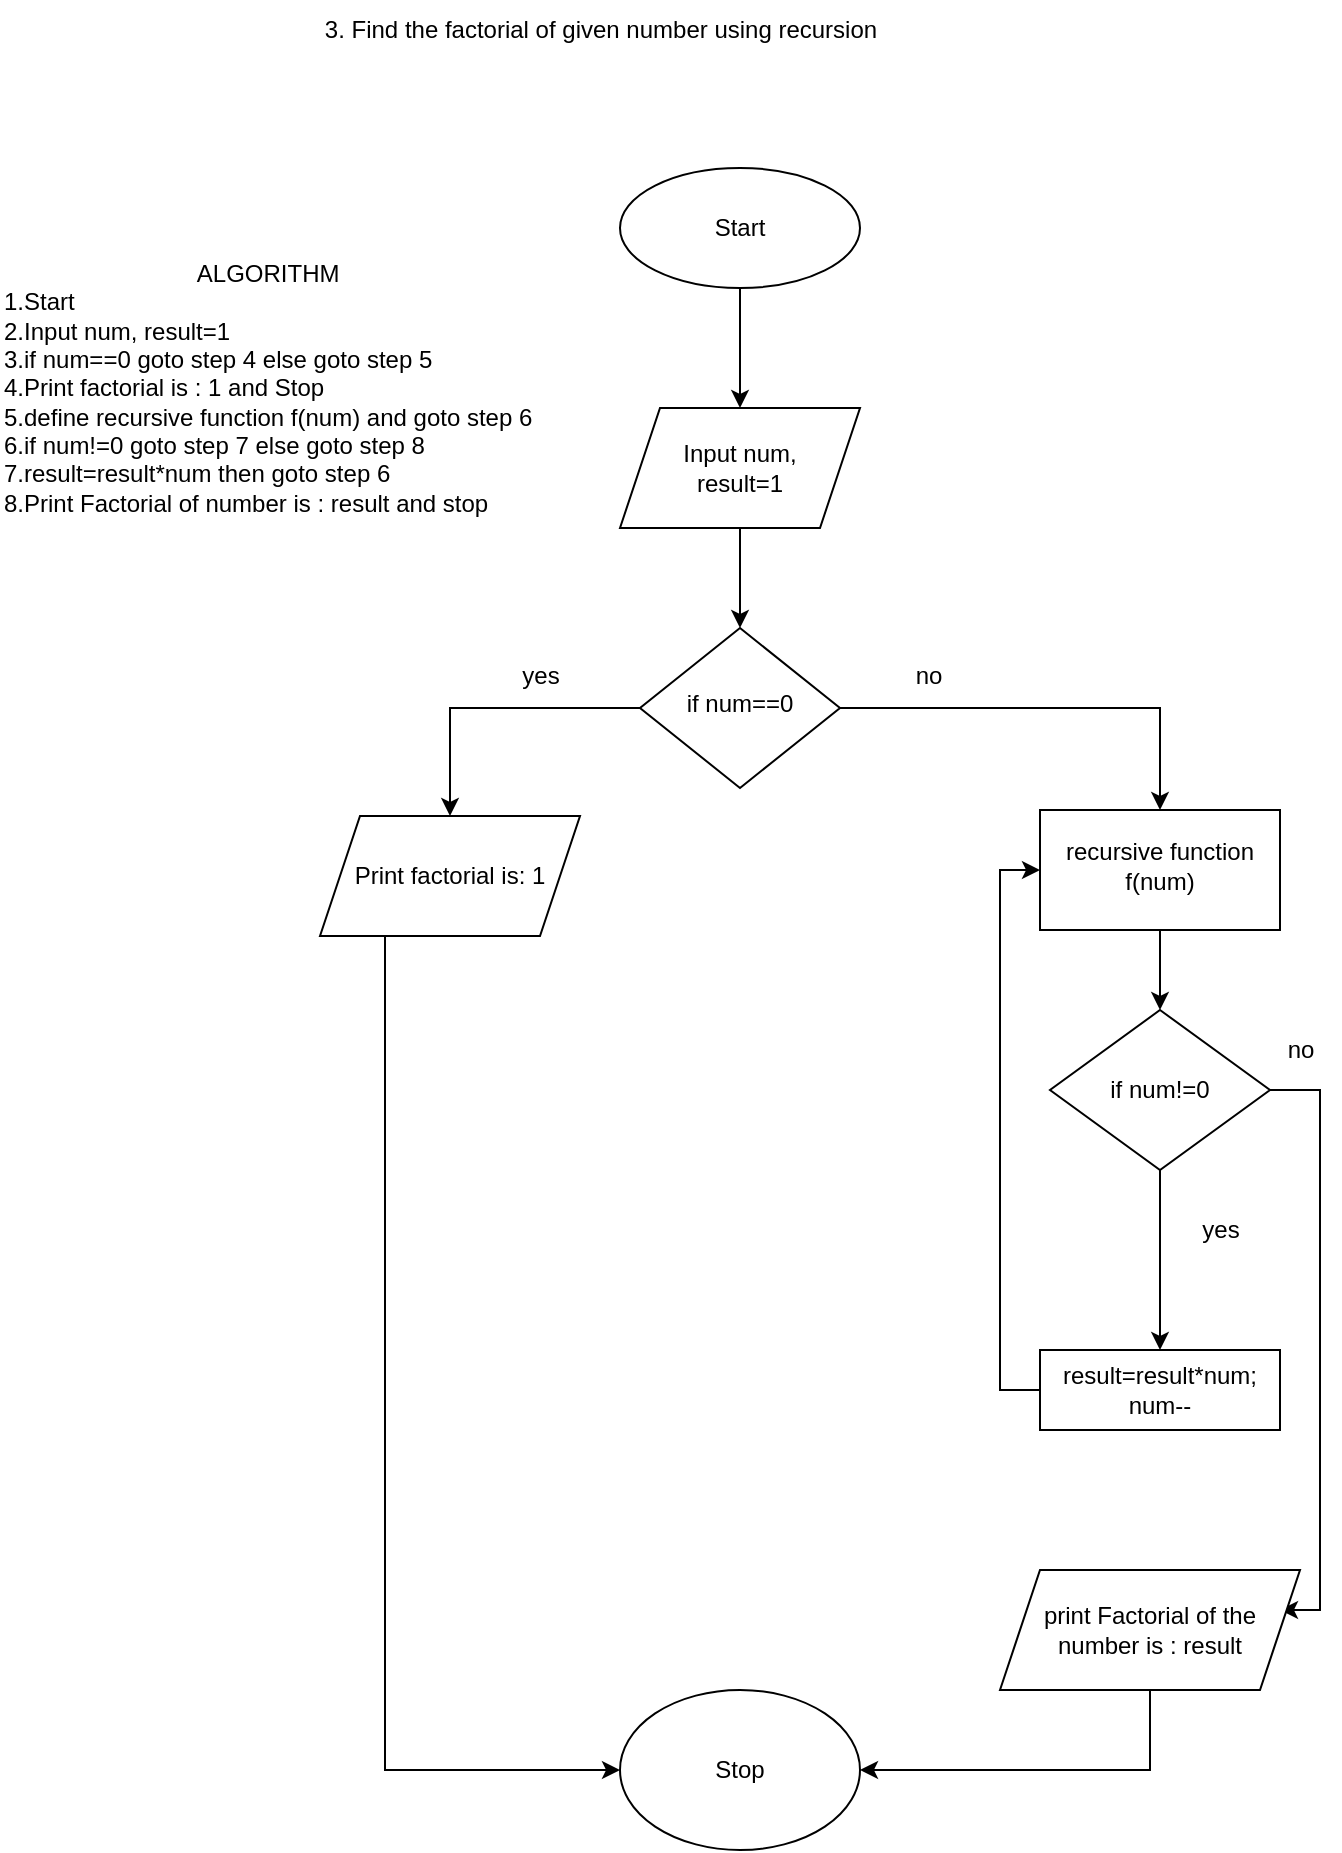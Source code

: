 <mxfile version="20.3.0" type="device"><diagram id="tx21JwL71GvfGCCg9fsP" name="Page-1"><mxGraphModel dx="1038" dy="1818" grid="1" gridSize="10" guides="1" tooltips="1" connect="1" arrows="1" fold="1" page="1" pageScale="1" pageWidth="827" pageHeight="1169" math="0" shadow="0"><root><mxCell id="0"/><mxCell id="1" parent="0"/><mxCell id="sdtHSDJjHyHCT0OAJs4x-1" value="" style="edgeStyle=orthogonalEdgeStyle;rounded=0;orthogonalLoop=1;jettySize=auto;html=1;entryX=0.5;entryY=0;entryDx=0;entryDy=0;" edge="1" parent="1" source="sdtHSDJjHyHCT0OAJs4x-5" target="sdtHSDJjHyHCT0OAJs4x-7"><mxGeometry relative="1" as="geometry"><mxPoint x="400" y="-911" as="targetPoint"/></mxGeometry></mxCell><mxCell id="sdtHSDJjHyHCT0OAJs4x-2" style="edgeStyle=orthogonalEdgeStyle;rounded=0;orthogonalLoop=1;jettySize=auto;html=1;entryX=0.5;entryY=0;entryDx=0;entryDy=0;" edge="1" parent="1" source="sdtHSDJjHyHCT0OAJs4x-4" target="sdtHSDJjHyHCT0OAJs4x-9"><mxGeometry relative="1" as="geometry"><mxPoint x="260" y="-771" as="targetPoint"/></mxGeometry></mxCell><mxCell id="sdtHSDJjHyHCT0OAJs4x-25" value="" style="edgeStyle=orthogonalEdgeStyle;rounded=0;orthogonalLoop=1;jettySize=auto;html=1;" edge="1" parent="1" source="sdtHSDJjHyHCT0OAJs4x-4" target="sdtHSDJjHyHCT0OAJs4x-24"><mxGeometry relative="1" as="geometry"/></mxCell><mxCell id="sdtHSDJjHyHCT0OAJs4x-4" value="if num==0" style="rhombus;whiteSpace=wrap;html=1;shadow=0;fontFamily=Helvetica;fontSize=12;align=center;strokeWidth=1;spacing=6;spacingTop=-4;" vertex="1" parent="1"><mxGeometry x="350" y="-811" width="100" height="80" as="geometry"/></mxCell><mxCell id="sdtHSDJjHyHCT0OAJs4x-5" value="Start" style="ellipse;whiteSpace=wrap;html=1;rounded=1;glass=0;strokeWidth=1;shadow=0;" vertex="1" parent="1"><mxGeometry x="340" y="-1041" width="120" height="60" as="geometry"/></mxCell><mxCell id="sdtHSDJjHyHCT0OAJs4x-6" value="" style="edgeStyle=orthogonalEdgeStyle;rounded=0;orthogonalLoop=1;jettySize=auto;html=1;entryX=0.5;entryY=0;entryDx=0;entryDy=0;" edge="1" parent="1" source="sdtHSDJjHyHCT0OAJs4x-7" target="sdtHSDJjHyHCT0OAJs4x-4"><mxGeometry relative="1" as="geometry"><mxPoint x="400" y="-811" as="targetPoint"/></mxGeometry></mxCell><mxCell id="sdtHSDJjHyHCT0OAJs4x-7" value="Input num,&lt;br&gt;result=1" style="shape=parallelogram;perimeter=parallelogramPerimeter;whiteSpace=wrap;html=1;fixedSize=1;" vertex="1" parent="1"><mxGeometry x="340" y="-921" width="120" height="60" as="geometry"/></mxCell><mxCell id="sdtHSDJjHyHCT0OAJs4x-8" style="edgeStyle=orthogonalEdgeStyle;rounded=0;orthogonalLoop=1;jettySize=auto;html=1;exitX=0.25;exitY=1;exitDx=0;exitDy=0;entryX=0;entryY=0.5;entryDx=0;entryDy=0;" edge="1" parent="1" source="sdtHSDJjHyHCT0OAJs4x-9" target="sdtHSDJjHyHCT0OAJs4x-12"><mxGeometry relative="1" as="geometry"/></mxCell><mxCell id="sdtHSDJjHyHCT0OAJs4x-9" value="Print factorial is: 1" style="shape=parallelogram;perimeter=parallelogramPerimeter;whiteSpace=wrap;html=1;fixedSize=1;" vertex="1" parent="1"><mxGeometry x="190" y="-717" width="130" height="60" as="geometry"/></mxCell><mxCell id="sdtHSDJjHyHCT0OAJs4x-10" value="yes" style="text;html=1;align=center;verticalAlign=middle;resizable=0;points=[];autosize=1;strokeColor=none;fillColor=none;" vertex="1" parent="1"><mxGeometry x="280" y="-802" width="40" height="30" as="geometry"/></mxCell><mxCell id="sdtHSDJjHyHCT0OAJs4x-11" value="no" style="text;html=1;align=center;verticalAlign=middle;resizable=0;points=[];autosize=1;strokeColor=none;fillColor=none;" vertex="1" parent="1"><mxGeometry x="474" y="-802" width="40" height="30" as="geometry"/></mxCell><mxCell id="sdtHSDJjHyHCT0OAJs4x-12" value="Stop&lt;br&gt;" style="ellipse;whiteSpace=wrap;html=1;" vertex="1" parent="1"><mxGeometry x="340" y="-280" width="120" height="80" as="geometry"/></mxCell><mxCell id="sdtHSDJjHyHCT0OAJs4x-13" value="3. Find the factorial of given number using recursion" style="text;html=1;align=center;verticalAlign=middle;resizable=0;points=[];autosize=1;strokeColor=none;fillColor=none;" vertex="1" parent="1"><mxGeometry x="180" y="-1125" width="300" height="30" as="geometry"/></mxCell><mxCell id="sdtHSDJjHyHCT0OAJs4x-14" value="" style="edgeStyle=orthogonalEdgeStyle;rounded=0;orthogonalLoop=1;jettySize=auto;html=1;" edge="1" parent="1" source="sdtHSDJjHyHCT0OAJs4x-16" target="sdtHSDJjHyHCT0OAJs4x-18"><mxGeometry relative="1" as="geometry"/></mxCell><mxCell id="sdtHSDJjHyHCT0OAJs4x-15" style="edgeStyle=orthogonalEdgeStyle;rounded=0;orthogonalLoop=1;jettySize=auto;html=1;exitX=1;exitY=0.5;exitDx=0;exitDy=0;entryX=1;entryY=0.5;entryDx=0;entryDy=0;" edge="1" parent="1" source="sdtHSDJjHyHCT0OAJs4x-16"><mxGeometry relative="1" as="geometry"><mxPoint x="670" y="-320" as="targetPoint"/><Array as="points"><mxPoint x="690" y="-580"/><mxPoint x="690" y="-320"/></Array></mxGeometry></mxCell><mxCell id="sdtHSDJjHyHCT0OAJs4x-16" value="if num!=0" style="rhombus;whiteSpace=wrap;html=1;" vertex="1" parent="1"><mxGeometry x="555" y="-620" width="110" height="80" as="geometry"/></mxCell><mxCell id="sdtHSDJjHyHCT0OAJs4x-17" style="edgeStyle=orthogonalEdgeStyle;rounded=0;orthogonalLoop=1;jettySize=auto;html=1;exitX=0;exitY=0.5;exitDx=0;exitDy=0;entryX=0;entryY=0.5;entryDx=0;entryDy=0;" edge="1" parent="1" source="sdtHSDJjHyHCT0OAJs4x-18" target="sdtHSDJjHyHCT0OAJs4x-24"><mxGeometry relative="1" as="geometry"><mxPoint x="510" y="-560" as="targetPoint"/></mxGeometry></mxCell><mxCell id="sdtHSDJjHyHCT0OAJs4x-18" value="result=result*num;&lt;br&gt;num--" style="whiteSpace=wrap;html=1;" vertex="1" parent="1"><mxGeometry x="550" y="-450" width="120" height="40" as="geometry"/></mxCell><mxCell id="sdtHSDJjHyHCT0OAJs4x-20" value="yes" style="text;html=1;align=center;verticalAlign=middle;resizable=0;points=[];autosize=1;strokeColor=none;fillColor=none;" vertex="1" parent="1"><mxGeometry x="620" y="-525" width="40" height="30" as="geometry"/></mxCell><mxCell id="sdtHSDJjHyHCT0OAJs4x-21" value="no&lt;br&gt;" style="text;html=1;align=center;verticalAlign=middle;resizable=0;points=[];autosize=1;strokeColor=none;fillColor=none;" vertex="1" parent="1"><mxGeometry x="660" y="-615" width="40" height="30" as="geometry"/></mxCell><mxCell id="sdtHSDJjHyHCT0OAJs4x-29" style="edgeStyle=orthogonalEdgeStyle;rounded=0;orthogonalLoop=1;jettySize=auto;html=1;exitX=0.5;exitY=1;exitDx=0;exitDy=0;" edge="1" parent="1" source="sdtHSDJjHyHCT0OAJs4x-22" target="sdtHSDJjHyHCT0OAJs4x-12"><mxGeometry relative="1" as="geometry"/></mxCell><mxCell id="sdtHSDJjHyHCT0OAJs4x-22" value="print Factorial of the number is : result" style="shape=parallelogram;perimeter=parallelogramPerimeter;whiteSpace=wrap;html=1;fixedSize=1;" vertex="1" parent="1"><mxGeometry x="530" y="-340" width="150" height="60" as="geometry"/></mxCell><mxCell id="sdtHSDJjHyHCT0OAJs4x-23" value="&lt;div style=&quot;text-align: center;&quot;&gt;&lt;span style=&quot;background-color: initial;&quot;&gt;ALGORITHM&lt;/span&gt;&lt;/div&gt;1.Start&lt;br&gt;2.Input num, result=1&lt;br&gt;3.if num==0 goto step 4 else goto step 5&lt;br&gt;4.Print factorial is : 1 and Stop&lt;br&gt;5.define recursive function f(num) and goto step 6&lt;br&gt;6.if num!=0 goto step 7 else goto step 8&lt;br&gt;7.result=result*num then goto step 6&lt;br&gt;8.Print Factorial of number is : result and stop" style="text;html=1;align=left;verticalAlign=middle;resizable=0;points=[];autosize=1;strokeColor=none;fillColor=none;" vertex="1" parent="1"><mxGeometry x="30" y="-1001" width="290" height="140" as="geometry"/></mxCell><mxCell id="sdtHSDJjHyHCT0OAJs4x-30" value="" style="edgeStyle=orthogonalEdgeStyle;rounded=0;orthogonalLoop=1;jettySize=auto;html=1;" edge="1" parent="1" source="sdtHSDJjHyHCT0OAJs4x-24" target="sdtHSDJjHyHCT0OAJs4x-16"><mxGeometry relative="1" as="geometry"/></mxCell><mxCell id="sdtHSDJjHyHCT0OAJs4x-24" value="recursive function f(num)" style="whiteSpace=wrap;html=1;shadow=0;strokeWidth=1;spacing=6;spacingTop=-4;" vertex="1" parent="1"><mxGeometry x="550" y="-720" width="120" height="60" as="geometry"/></mxCell></root></mxGraphModel></diagram></mxfile>